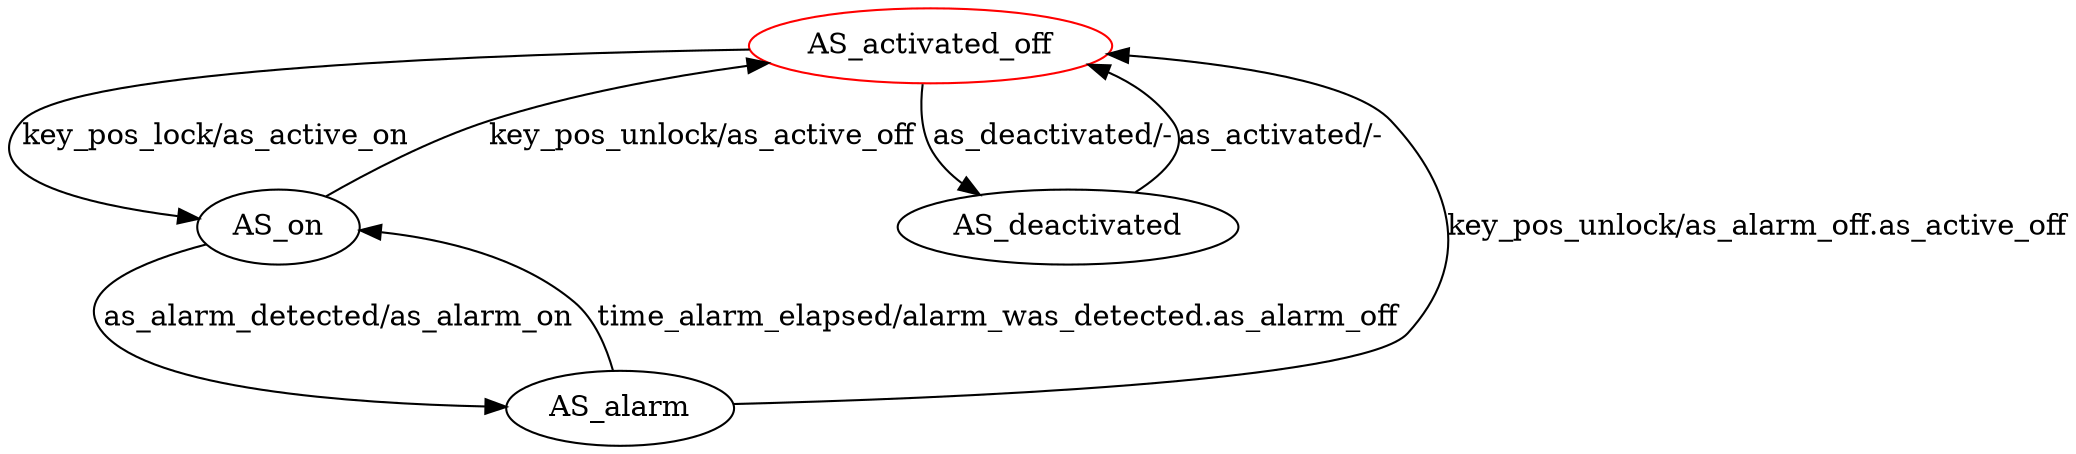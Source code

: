 digraph G {
label=""
AS_activated_off [color="red"]
AS_activated_off
AS_on
AS_alarm
AS_deactivated
AS_activated_off [label="AS_activated_off"];
AS_activated_off -> AS_on[label="key_pos_lock/as_active_on"]
AS_activated_off -> AS_deactivated[label="as_deactivated/-"]
AS_on [label="AS_on"];
AS_on -> AS_alarm[label="as_alarm_detected/as_alarm_on"]
AS_on -> AS_activated_off[label="key_pos_unlock/as_active_off"]
AS_alarm [label="AS_alarm"];
AS_alarm -> AS_on[label="time_alarm_elapsed/alarm_was_detected.as_alarm_off"]
AS_alarm -> AS_activated_off[label="key_pos_unlock/as_alarm_off.as_active_off"]
AS_deactivated [label="AS_deactivated"];
AS_deactivated -> AS_activated_off[label="as_activated/-"]
}